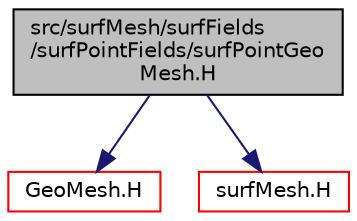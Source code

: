digraph "src/surfMesh/surfFields/surfPointFields/surfPointGeoMesh.H"
{
  bgcolor="transparent";
  edge [fontname="Helvetica",fontsize="10",labelfontname="Helvetica",labelfontsize="10"];
  node [fontname="Helvetica",fontsize="10",shape=record];
  Node1 [label="src/surfMesh/surfFields\l/surfPointFields/surfPointGeo\lMesh.H",height=0.2,width=0.4,color="black", fillcolor="grey75", style="filled", fontcolor="black"];
  Node1 -> Node2 [color="midnightblue",fontsize="10",style="solid",fontname="Helvetica"];
  Node2 [label="GeoMesh.H",height=0.2,width=0.4,color="red",URL="$a08779.html"];
  Node1 -> Node3 [color="midnightblue",fontsize="10",style="solid",fontname="Helvetica"];
  Node3 [label="surfMesh.H",height=0.2,width=0.4,color="red",URL="$a10046.html"];
}

